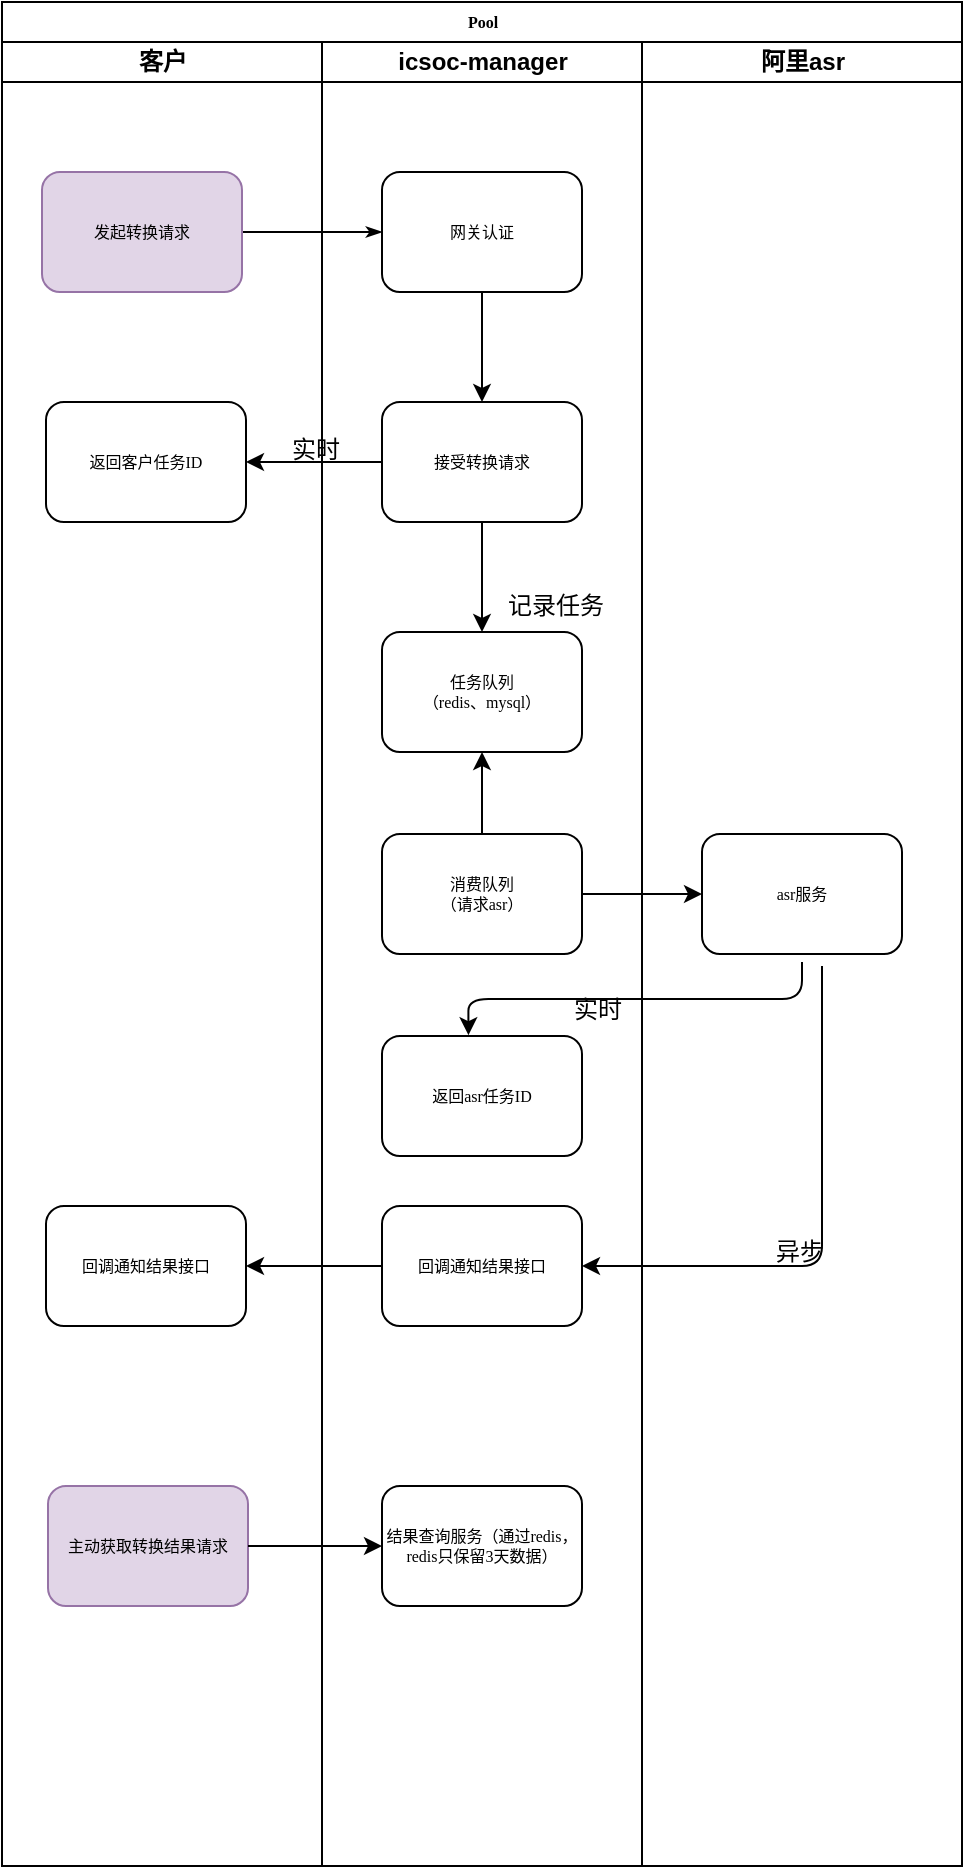 <mxfile version="10.8.0" type="github"><diagram name="Page-1" id="74e2e168-ea6b-b213-b513-2b3c1d86103e"><mxGraphModel dx="1010" dy="1400" grid="1" gridSize="10" guides="1" tooltips="1" connect="1" arrows="1" fold="1" page="1" pageScale="1" pageWidth="1100" pageHeight="850" background="#ffffff" math="0" shadow="0"><root><mxCell id="0"/><mxCell id="1" parent="0"/><mxCell id="77e6c97f196da883-1" value="Pool" style="swimlane;html=1;childLayout=stackLayout;startSize=20;rounded=0;shadow=0;labelBackgroundColor=none;strokeColor=#000000;strokeWidth=1;fillColor=#ffffff;fontFamily=Verdana;fontSize=8;fontColor=#000000;align=center;" parent="1" vertex="1"><mxGeometry x="60" y="-122" width="480" height="932" as="geometry"/></mxCell><mxCell id="77e6c97f196da883-26" style="edgeStyle=orthogonalEdgeStyle;rounded=1;html=1;labelBackgroundColor=none;startArrow=none;startFill=0;startSize=5;endArrow=classicThin;endFill=1;endSize=5;jettySize=auto;orthogonalLoop=1;strokeColor=#000000;strokeWidth=1;fontFamily=Verdana;fontSize=8;fontColor=#000000;" parent="77e6c97f196da883-1" source="77e6c97f196da883-8" target="77e6c97f196da883-11" edge="1"><mxGeometry relative="1" as="geometry"/></mxCell><mxCell id="77e6c97f196da883-2" value="客户" style="swimlane;html=1;startSize=20;" parent="77e6c97f196da883-1" vertex="1"><mxGeometry y="20" width="160" height="912" as="geometry"/></mxCell><mxCell id="77e6c97f196da883-8" value="发起转换请求" style="rounded=1;whiteSpace=wrap;html=1;shadow=0;labelBackgroundColor=none;strokeColor=#9673a6;strokeWidth=1;fillColor=#e1d5e7;fontFamily=Verdana;fontSize=8;align=center;" parent="77e6c97f196da883-2" vertex="1"><mxGeometry x="20" y="65" width="100" height="60" as="geometry"/></mxCell><mxCell id="77e6c97f196da883-10" value="返回客户任务ID" style="rounded=1;whiteSpace=wrap;html=1;shadow=0;labelBackgroundColor=none;strokeColor=#000000;strokeWidth=1;fillColor=#ffffff;fontFamily=Verdana;fontSize=8;fontColor=#000000;align=center;" parent="77e6c97f196da883-2" vertex="1"><mxGeometry x="22" y="180" width="100" height="60" as="geometry"/></mxCell><mxCell id="XuKhinBHVtSlS5Bp3NOz-21" value="回调通知结果接口" style="rounded=1;whiteSpace=wrap;html=1;shadow=0;labelBackgroundColor=none;strokeColor=#000000;strokeWidth=1;fillColor=#ffffff;fontFamily=Verdana;fontSize=8;fontColor=#000000;align=center;" vertex="1" parent="77e6c97f196da883-2"><mxGeometry x="22" y="582" width="100" height="60" as="geometry"/></mxCell><mxCell id="XuKhinBHVtSlS5Bp3NOz-32" value="主动获取转换结果请求" style="rounded=1;whiteSpace=wrap;html=1;shadow=0;labelBackgroundColor=none;strokeColor=#9673a6;strokeWidth=1;fillColor=#e1d5e7;fontFamily=Verdana;fontSize=8;align=center;" vertex="1" parent="77e6c97f196da883-2"><mxGeometry x="23" y="722" width="100" height="60" as="geometry"/></mxCell><mxCell id="77e6c97f196da883-3" value="icsoc-manager" style="swimlane;html=1;startSize=20;" parent="77e6c97f196da883-1" vertex="1"><mxGeometry x="160" y="20" width="160" height="912" as="geometry"/></mxCell><mxCell id="XuKhinBHVtSlS5Bp3NOz-1" value="" style="edgeStyle=orthogonalEdgeStyle;rounded=0;orthogonalLoop=1;jettySize=auto;html=1;" edge="1" parent="77e6c97f196da883-3" source="77e6c97f196da883-11" target="77e6c97f196da883-9"><mxGeometry relative="1" as="geometry"/></mxCell><mxCell id="77e6c97f196da883-11" value="网关认证" style="rounded=1;whiteSpace=wrap;html=1;shadow=0;labelBackgroundColor=none;strokeColor=#000000;strokeWidth=1;fillColor=#ffffff;fontFamily=Verdana;fontSize=8;fontColor=#000000;align=center;" parent="77e6c97f196da883-3" vertex="1"><mxGeometry x="30" y="65" width="100" height="60" as="geometry"/></mxCell><mxCell id="XuKhinBHVtSlS5Bp3NOz-6" value="" style="edgeStyle=orthogonalEdgeStyle;rounded=0;orthogonalLoop=1;jettySize=auto;html=1;" edge="1" parent="77e6c97f196da883-3" source="77e6c97f196da883-9" target="XuKhinBHVtSlS5Bp3NOz-5"><mxGeometry relative="1" as="geometry"/></mxCell><mxCell id="77e6c97f196da883-9" value="接受转换请求" style="rounded=1;whiteSpace=wrap;html=1;shadow=0;labelBackgroundColor=none;strokeColor=#000000;strokeWidth=1;fillColor=#ffffff;fontFamily=Verdana;fontSize=8;fontColor=#000000;align=center;" parent="77e6c97f196da883-3" vertex="1"><mxGeometry x="30" y="180" width="100" height="60" as="geometry"/></mxCell><mxCell id="XuKhinBHVtSlS5Bp3NOz-9" value="" style="edgeStyle=orthogonalEdgeStyle;rounded=0;orthogonalLoop=1;jettySize=auto;html=1;" edge="1" parent="77e6c97f196da883-3" source="XuKhinBHVtSlS5Bp3NOz-8" target="XuKhinBHVtSlS5Bp3NOz-5"><mxGeometry relative="1" as="geometry"/></mxCell><mxCell id="XuKhinBHVtSlS5Bp3NOz-5" value="任务队列&lt;br&gt;（redis、mysql）&lt;br&gt;" style="rounded=1;whiteSpace=wrap;html=1;shadow=0;labelBackgroundColor=none;strokeColor=#000000;strokeWidth=1;fillColor=#ffffff;fontFamily=Verdana;fontSize=8;fontColor=#000000;align=center;" vertex="1" parent="77e6c97f196da883-3"><mxGeometry x="30" y="295" width="100" height="60" as="geometry"/></mxCell><mxCell id="XuKhinBHVtSlS5Bp3NOz-8" value="消费队列&lt;br&gt;（请求asr）&lt;br&gt;" style="rounded=1;whiteSpace=wrap;html=1;shadow=0;labelBackgroundColor=none;strokeColor=#000000;strokeWidth=1;fillColor=#ffffff;fontFamily=Verdana;fontSize=8;fontColor=#000000;align=center;" vertex="1" parent="77e6c97f196da883-3"><mxGeometry x="30" y="396" width="100" height="60" as="geometry"/></mxCell><mxCell id="XuKhinBHVtSlS5Bp3NOz-14" value="返回asr任务ID" style="rounded=1;whiteSpace=wrap;html=1;shadow=0;labelBackgroundColor=none;strokeColor=#000000;strokeWidth=1;fillColor=#ffffff;fontFamily=Verdana;fontSize=8;fontColor=#000000;align=center;" vertex="1" parent="77e6c97f196da883-3"><mxGeometry x="30" y="497" width="100" height="60" as="geometry"/></mxCell><mxCell id="XuKhinBHVtSlS5Bp3NOz-25" value="回调通知结果接口" style="rounded=1;whiteSpace=wrap;html=1;shadow=0;labelBackgroundColor=none;strokeColor=#000000;strokeWidth=1;fillColor=#ffffff;fontFamily=Verdana;fontSize=8;fontColor=#000000;align=center;" vertex="1" parent="77e6c97f196da883-3"><mxGeometry x="30" y="582" width="100" height="60" as="geometry"/></mxCell><mxCell id="XuKhinBHVtSlS5Bp3NOz-34" value="结果查询服务（通过redis，redis只保留3天数据）" style="rounded=1;whiteSpace=wrap;html=1;shadow=0;labelBackgroundColor=none;strokeColor=#000000;strokeWidth=1;fillColor=#ffffff;fontFamily=Verdana;fontSize=8;fontColor=#000000;align=center;" vertex="1" parent="77e6c97f196da883-3"><mxGeometry x="30" y="722" width="100" height="60" as="geometry"/></mxCell><mxCell id="77e6c97f196da883-4" value="阿里asr" style="swimlane;html=1;startSize=20;" parent="77e6c97f196da883-1" vertex="1"><mxGeometry x="320" y="20" width="160" height="912" as="geometry"/></mxCell><mxCell id="XuKhinBHVtSlS5Bp3NOz-12" value="asr服务" style="rounded=1;whiteSpace=wrap;html=1;shadow=0;labelBackgroundColor=none;strokeColor=#000000;strokeWidth=1;fillColor=#ffffff;fontFamily=Verdana;fontSize=8;fontColor=#000000;align=center;" vertex="1" parent="77e6c97f196da883-4"><mxGeometry x="30" y="396" width="100" height="60" as="geometry"/></mxCell><mxCell id="XuKhinBHVtSlS5Bp3NOz-17" value="" style="edgeStyle=elbowEdgeStyle;elbow=vertical;endArrow=classic;html=1;exitX=0.432;exitY=-0.007;exitDx=0;exitDy=0;exitPerimeter=0;entryX=0.432;entryY=-0.007;entryDx=0;entryDy=0;entryPerimeter=0;" edge="1" parent="77e6c97f196da883-4" target="XuKhinBHVtSlS5Bp3NOz-14"><mxGeometry width="50" height="50" relative="1" as="geometry"><mxPoint x="80" y="460" as="sourcePoint"/><mxPoint x="30" y="510" as="targetPoint"/></mxGeometry></mxCell><mxCell id="XuKhinBHVtSlS5Bp3NOz-4" value="" style="edgeStyle=orthogonalEdgeStyle;rounded=0;orthogonalLoop=1;jettySize=auto;html=1;" edge="1" parent="77e6c97f196da883-1" source="77e6c97f196da883-9" target="77e6c97f196da883-10"><mxGeometry relative="1" as="geometry"/></mxCell><mxCell id="XuKhinBHVtSlS5Bp3NOz-13" value="" style="edgeStyle=orthogonalEdgeStyle;rounded=0;orthogonalLoop=1;jettySize=auto;html=1;" edge="1" parent="77e6c97f196da883-1" source="XuKhinBHVtSlS5Bp3NOz-8" target="XuKhinBHVtSlS5Bp3NOz-12"><mxGeometry relative="1" as="geometry"/></mxCell><mxCell id="XuKhinBHVtSlS5Bp3NOz-31" value="" style="edgeStyle=orthogonalEdgeStyle;rounded=0;orthogonalLoop=1;jettySize=auto;html=1;" edge="1" parent="77e6c97f196da883-1" source="XuKhinBHVtSlS5Bp3NOz-25" target="XuKhinBHVtSlS5Bp3NOz-21"><mxGeometry relative="1" as="geometry"/></mxCell><mxCell id="XuKhinBHVtSlS5Bp3NOz-35" value="" style="edgeStyle=orthogonalEdgeStyle;rounded=0;orthogonalLoop=1;jettySize=auto;html=1;" edge="1" parent="77e6c97f196da883-1" source="XuKhinBHVtSlS5Bp3NOz-32" target="XuKhinBHVtSlS5Bp3NOz-34"><mxGeometry relative="1" as="geometry"/></mxCell><mxCell id="XuKhinBHVtSlS5Bp3NOz-7" value="记录任务" style="text;html=1;resizable=0;points=[];autosize=1;align=left;verticalAlign=top;spacingTop=-4;" vertex="1" parent="1"><mxGeometry x="311" y="170" width="60" height="20" as="geometry"/></mxCell><mxCell id="XuKhinBHVtSlS5Bp3NOz-10" value="实时" style="text;html=1;resizable=0;points=[];autosize=1;align=left;verticalAlign=top;spacingTop=-4;" vertex="1" parent="1"><mxGeometry x="203" y="92" width="40" height="20" as="geometry"/></mxCell><mxCell id="XuKhinBHVtSlS5Bp3NOz-18" value="实时" style="text;html=1;resizable=0;points=[];autosize=1;align=left;verticalAlign=top;spacingTop=-4;" vertex="1" parent="1"><mxGeometry x="344" y="372" width="40" height="20" as="geometry"/></mxCell><mxCell id="XuKhinBHVtSlS5Bp3NOz-29" value="" style="edgeStyle=elbowEdgeStyle;elbow=vertical;endArrow=classic;html=1;" edge="1" parent="1" target="XuKhinBHVtSlS5Bp3NOz-25"><mxGeometry width="50" height="50" relative="1" as="geometry"><mxPoint x="470" y="360" as="sourcePoint"/><mxPoint x="303" y="405" as="targetPoint"/><Array as="points"><mxPoint x="470" y="510"/></Array></mxGeometry></mxCell><mxCell id="XuKhinBHVtSlS5Bp3NOz-30" value="异步" style="text;html=1;resizable=0;points=[];autosize=1;align=left;verticalAlign=top;spacingTop=-4;" vertex="1" parent="1"><mxGeometry x="445" y="493" width="40" height="20" as="geometry"/></mxCell></root></mxGraphModel></diagram></mxfile>
